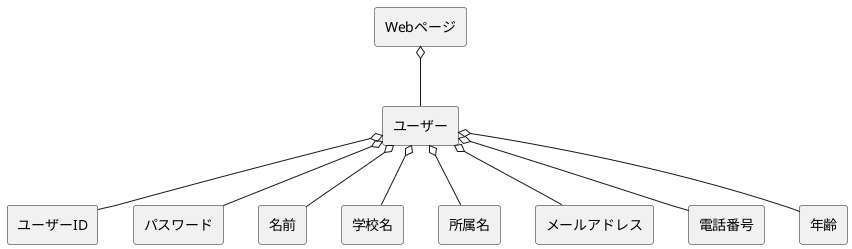 @startuml 訪問者システムドメインモデル図
skinparam componentStyle rectangle
[Webページ] o-- [ユーザー]

[ユーザー] o-- [ユーザーID]
[ユーザー] o-- [パスワード]
[ユーザー] o-- [名前]
[ユーザー] o-- [学校名]
[ユーザー] o-- [所属名]
[ユーザー] o-- [メールアドレス]
[ユーザー] o-- [電話番号]
[ユーザー] o-- [年齢]


@enduml